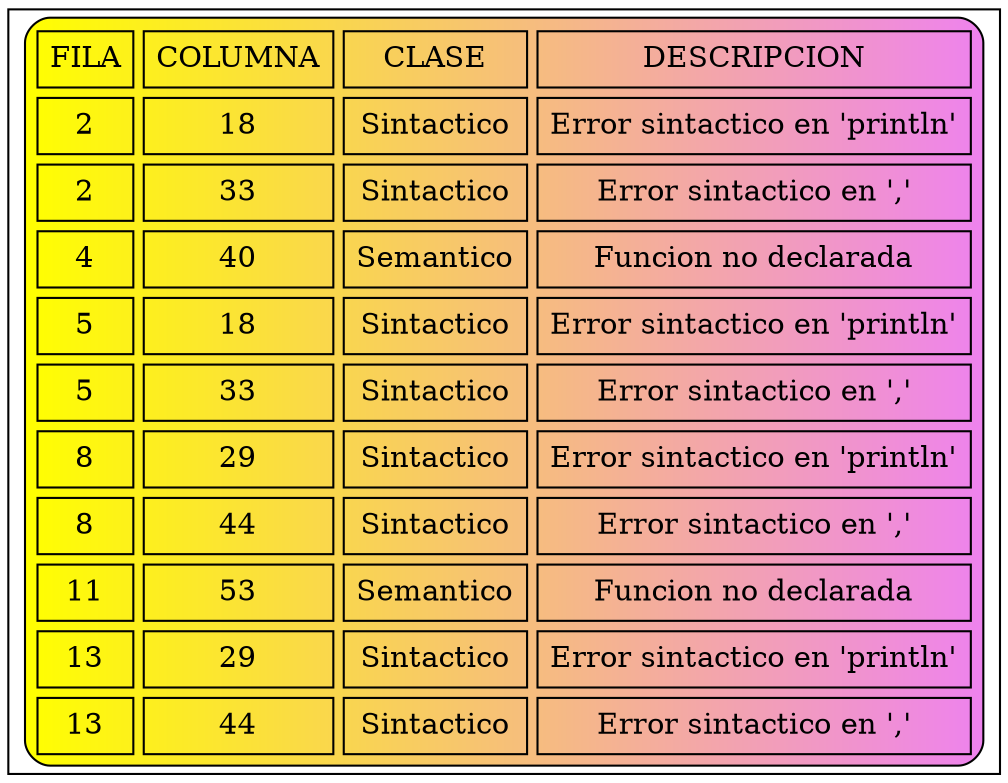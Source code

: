 digraph G{
node [shape=record];
a0 [label=<<TABLE border="1" cellspacing="5" cellpadding="5" style="rounded" bgcolor="yellow:violet">
"<TR><TD>FILA</TD><TD>COLUMNA</TD><TD>CLASE</TD><TD>DESCRIPCION</TD></TR>
<TR><TD>2</TD><TD>18</TD><TD>Sintactico</TD><TD>Error sintactico en 'println'</TD></TR>
<TR><TD>2</TD><TD>33</TD><TD>Sintactico</TD><TD>Error sintactico en ','</TD></TR>
<TR><TD>4</TD><TD>40</TD><TD>Semantico</TD><TD>Funcion no declarada</TD></TR>
<TR><TD>5</TD><TD>18</TD><TD>Sintactico</TD><TD>Error sintactico en 'println'</TD></TR>
<TR><TD>5</TD><TD>33</TD><TD>Sintactico</TD><TD>Error sintactico en ','</TD></TR>
<TR><TD>8</TD><TD>29</TD><TD>Sintactico</TD><TD>Error sintactico en 'println'</TD></TR>
<TR><TD>8</TD><TD>44</TD><TD>Sintactico</TD><TD>Error sintactico en ','</TD></TR>
<TR><TD>11</TD><TD>53</TD><TD>Semantico</TD><TD>Funcion no declarada</TD></TR>
<TR><TD>13</TD><TD>29</TD><TD>Sintactico</TD><TD>Error sintactico en 'println'</TD></TR>
<TR><TD>13</TD><TD>44</TD><TD>Sintactico</TD><TD>Error sintactico en ','</TD></TR>
</TABLE>>];
}